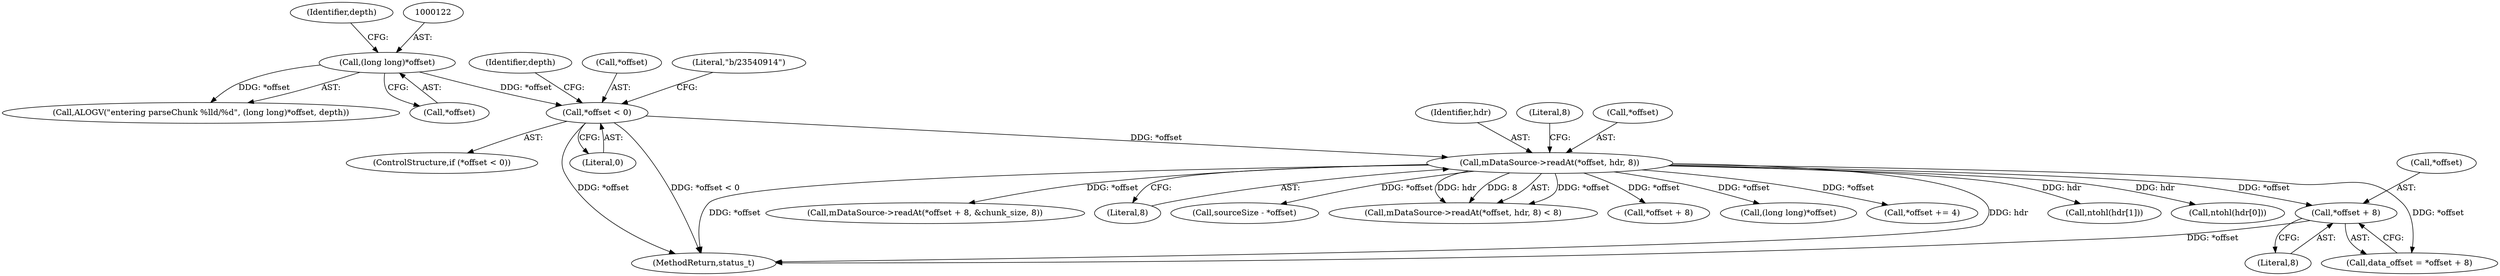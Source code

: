 digraph "0_Android_8a3a2f6ea7defe1a81bb32b3c9f3537f84749b9d@pointer" {
"1000174" [label="(Call,*offset + 8)"];
"1000148" [label="(Call,mDataSource->readAt(*offset, hdr, 8))"];
"1000127" [label="(Call,*offset < 0)"];
"1000121" [label="(Call,(long long)*offset)"];
"1000130" [label="(Literal,0)"];
"1000123" [label="(Call,*offset)"];
"1000172" [label="(Call,data_offset = *offset + 8)"];
"1000185" [label="(Call,mDataSource->readAt(*offset + 8, &chunk_size, 8))"];
"1000232" [label="(Call,sourceSize - *offset)"];
"1000186" [label="(Call,*offset + 8)"];
"1000119" [label="(Call,ALOGV(\"entering parseChunk %lld/%d\", (long long)*offset, depth))"];
"1000265" [label="(Call,(long long)*offset)"];
"1000244" [label="(Call,*offset += 4)"];
"1000175" [label="(Call,*offset)"];
"1000177" [label="(Literal,8)"];
"1000152" [label="(Literal,8)"];
"1000147" [label="(Call,mDataSource->readAt(*offset, hdr, 8) < 8)"];
"1000126" [label="(ControlStructure,if (*offset < 0))"];
"1000127" [label="(Call,*offset < 0)"];
"1000148" [label="(Call,mDataSource->readAt(*offset, hdr, 8))"];
"1000167" [label="(Call,ntohl(hdr[1]))"];
"1000125" [label="(Identifier,depth)"];
"1000138" [label="(Identifier,depth)"];
"1000174" [label="(Call,*offset + 8)"];
"1000128" [label="(Call,*offset)"];
"1000153" [label="(Literal,8)"];
"1000149" [label="(Call,*offset)"];
"1000151" [label="(Identifier,hdr)"];
"1000133" [label="(Literal,\"b/23540914\")"];
"1000160" [label="(Call,ntohl(hdr[0]))"];
"1000121" [label="(Call,(long long)*offset)"];
"1003903" [label="(MethodReturn,status_t)"];
"1000174" -> "1000172"  [label="AST: "];
"1000174" -> "1000177"  [label="CFG: "];
"1000175" -> "1000174"  [label="AST: "];
"1000177" -> "1000174"  [label="AST: "];
"1000172" -> "1000174"  [label="CFG: "];
"1000174" -> "1003903"  [label="DDG: *offset"];
"1000148" -> "1000174"  [label="DDG: *offset"];
"1000148" -> "1000147"  [label="AST: "];
"1000148" -> "1000152"  [label="CFG: "];
"1000149" -> "1000148"  [label="AST: "];
"1000151" -> "1000148"  [label="AST: "];
"1000152" -> "1000148"  [label="AST: "];
"1000153" -> "1000148"  [label="CFG: "];
"1000148" -> "1003903"  [label="DDG: hdr"];
"1000148" -> "1003903"  [label="DDG: *offset"];
"1000148" -> "1000147"  [label="DDG: *offset"];
"1000148" -> "1000147"  [label="DDG: hdr"];
"1000148" -> "1000147"  [label="DDG: 8"];
"1000127" -> "1000148"  [label="DDG: *offset"];
"1000148" -> "1000160"  [label="DDG: hdr"];
"1000148" -> "1000167"  [label="DDG: hdr"];
"1000148" -> "1000172"  [label="DDG: *offset"];
"1000148" -> "1000185"  [label="DDG: *offset"];
"1000148" -> "1000186"  [label="DDG: *offset"];
"1000148" -> "1000232"  [label="DDG: *offset"];
"1000148" -> "1000244"  [label="DDG: *offset"];
"1000148" -> "1000265"  [label="DDG: *offset"];
"1000127" -> "1000126"  [label="AST: "];
"1000127" -> "1000130"  [label="CFG: "];
"1000128" -> "1000127"  [label="AST: "];
"1000130" -> "1000127"  [label="AST: "];
"1000133" -> "1000127"  [label="CFG: "];
"1000138" -> "1000127"  [label="CFG: "];
"1000127" -> "1003903"  [label="DDG: *offset < 0"];
"1000127" -> "1003903"  [label="DDG: *offset"];
"1000121" -> "1000127"  [label="DDG: *offset"];
"1000121" -> "1000119"  [label="AST: "];
"1000121" -> "1000123"  [label="CFG: "];
"1000122" -> "1000121"  [label="AST: "];
"1000123" -> "1000121"  [label="AST: "];
"1000125" -> "1000121"  [label="CFG: "];
"1000121" -> "1000119"  [label="DDG: *offset"];
}
